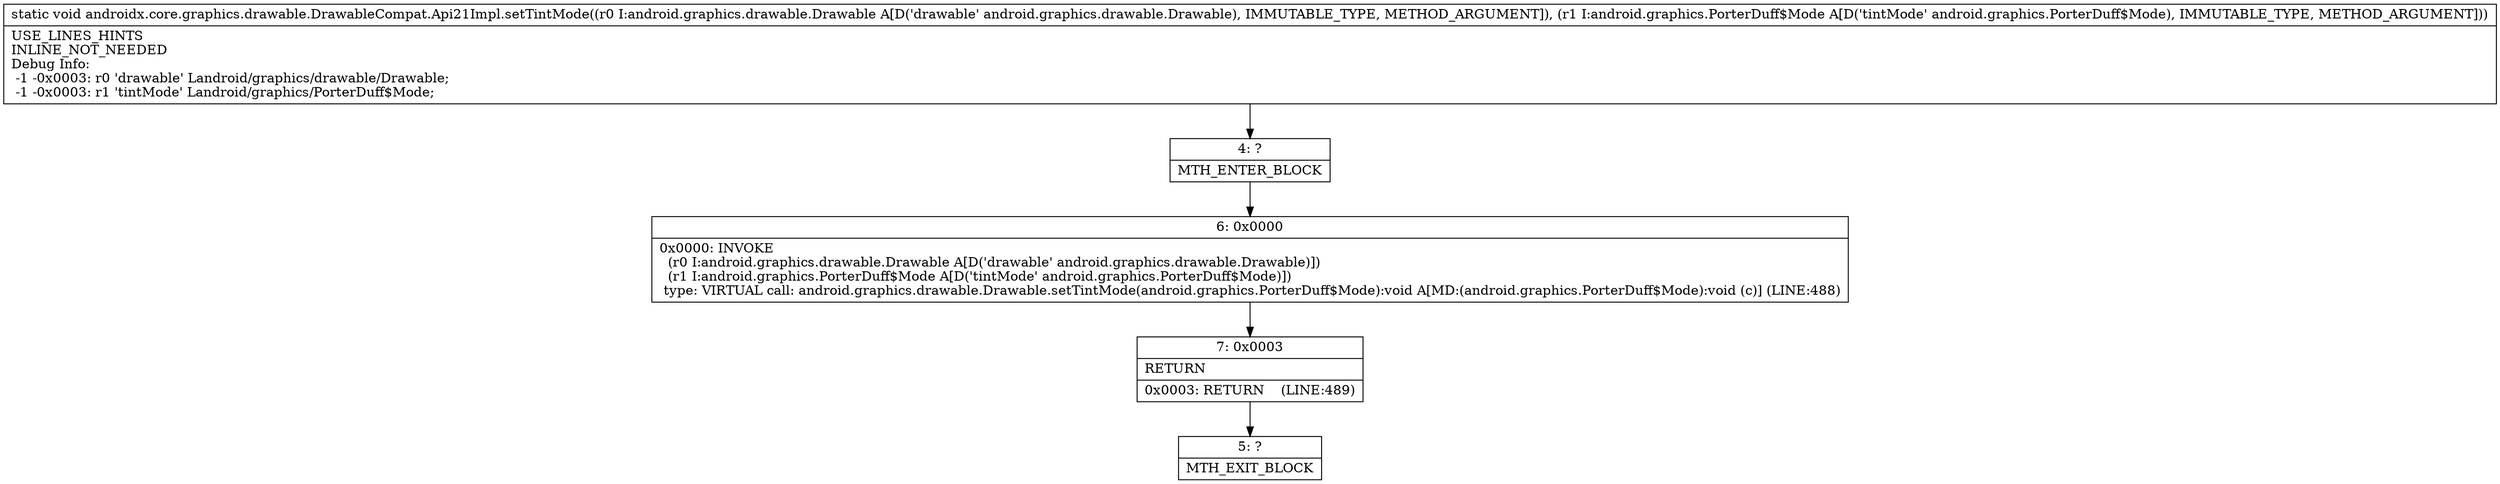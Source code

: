 digraph "CFG forandroidx.core.graphics.drawable.DrawableCompat.Api21Impl.setTintMode(Landroid\/graphics\/drawable\/Drawable;Landroid\/graphics\/PorterDuff$Mode;)V" {
Node_4 [shape=record,label="{4\:\ ?|MTH_ENTER_BLOCK\l}"];
Node_6 [shape=record,label="{6\:\ 0x0000|0x0000: INVOKE  \l  (r0 I:android.graphics.drawable.Drawable A[D('drawable' android.graphics.drawable.Drawable)])\l  (r1 I:android.graphics.PorterDuff$Mode A[D('tintMode' android.graphics.PorterDuff$Mode)])\l type: VIRTUAL call: android.graphics.drawable.Drawable.setTintMode(android.graphics.PorterDuff$Mode):void A[MD:(android.graphics.PorterDuff$Mode):void (c)] (LINE:488)\l}"];
Node_7 [shape=record,label="{7\:\ 0x0003|RETURN\l|0x0003: RETURN    (LINE:489)\l}"];
Node_5 [shape=record,label="{5\:\ ?|MTH_EXIT_BLOCK\l}"];
MethodNode[shape=record,label="{static void androidx.core.graphics.drawable.DrawableCompat.Api21Impl.setTintMode((r0 I:android.graphics.drawable.Drawable A[D('drawable' android.graphics.drawable.Drawable), IMMUTABLE_TYPE, METHOD_ARGUMENT]), (r1 I:android.graphics.PorterDuff$Mode A[D('tintMode' android.graphics.PorterDuff$Mode), IMMUTABLE_TYPE, METHOD_ARGUMENT]))  | USE_LINES_HINTS\lINLINE_NOT_NEEDED\lDebug Info:\l  \-1 \-0x0003: r0 'drawable' Landroid\/graphics\/drawable\/Drawable;\l  \-1 \-0x0003: r1 'tintMode' Landroid\/graphics\/PorterDuff$Mode;\l}"];
MethodNode -> Node_4;Node_4 -> Node_6;
Node_6 -> Node_7;
Node_7 -> Node_5;
}

